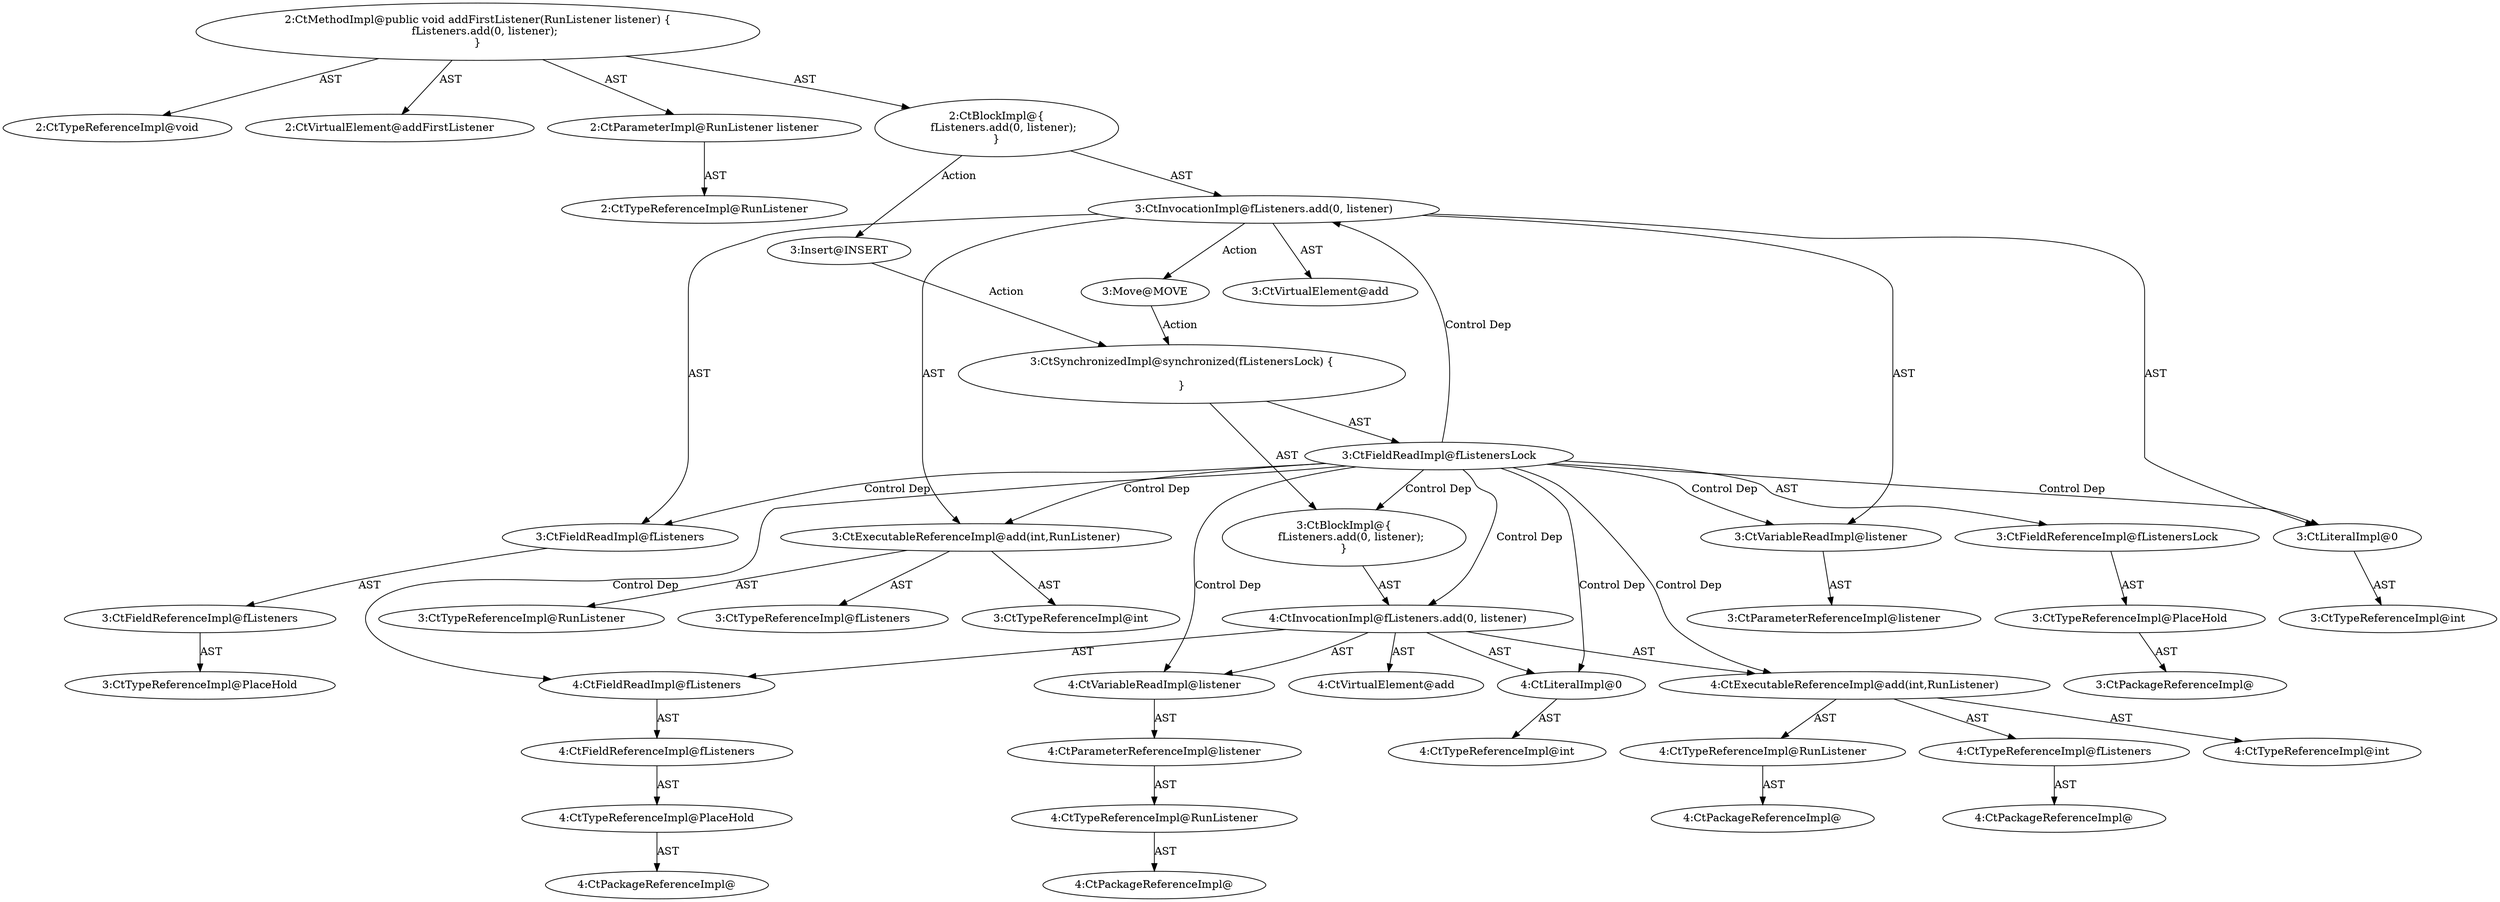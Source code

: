 digraph "addFirstListener#?,RunListener" {
0 [label="2:CtTypeReferenceImpl@void" shape=ellipse]
1 [label="2:CtVirtualElement@addFirstListener" shape=ellipse]
2 [label="2:CtParameterImpl@RunListener listener" shape=ellipse]
3 [label="2:CtTypeReferenceImpl@RunListener" shape=ellipse]
4 [label="3:CtExecutableReferenceImpl@add(int,RunListener)" shape=ellipse]
5 [label="3:CtTypeReferenceImpl@fListeners" shape=ellipse]
6 [label="3:CtTypeReferenceImpl@int" shape=ellipse]
7 [label="3:CtTypeReferenceImpl@RunListener" shape=ellipse]
8 [label="3:CtVirtualElement@add" shape=ellipse]
9 [label="3:CtFieldReferenceImpl@fListeners" shape=ellipse]
10 [label="3:CtTypeReferenceImpl@PlaceHold" shape=ellipse]
11 [label="3:CtFieldReadImpl@fListeners" shape=ellipse]
12 [label="3:CtLiteralImpl@0" shape=ellipse]
13 [label="3:CtTypeReferenceImpl@int" shape=ellipse]
14 [label="3:CtVariableReadImpl@listener" shape=ellipse]
15 [label="3:CtParameterReferenceImpl@listener" shape=ellipse]
16 [label="3:CtInvocationImpl@fListeners.add(0, listener)" shape=ellipse]
17 [label="2:CtBlockImpl@\{
    fListeners.add(0, listener);
\}" shape=ellipse]
18 [label="2:CtMethodImpl@public void addFirstListener(RunListener listener) \{
    fListeners.add(0, listener);
\}" shape=ellipse]
19 [label="3:Insert@INSERT" shape=ellipse]
20 [label="3:CtPackageReferenceImpl@" shape=ellipse]
21 [label="3:CtTypeReferenceImpl@PlaceHold" shape=ellipse]
22 [label="3:CtFieldReferenceImpl@fListenersLock" shape=ellipse]
23 [label="3:CtFieldReadImpl@fListenersLock" shape=ellipse]
24 [label="4:CtPackageReferenceImpl@" shape=ellipse]
25 [label="4:CtTypeReferenceImpl@PlaceHold" shape=ellipse]
26 [label="4:CtFieldReferenceImpl@fListeners" shape=ellipse]
27 [label="4:CtFieldReadImpl@fListeners" shape=ellipse]
28 [label="4:CtPackageReferenceImpl@" shape=ellipse]
29 [label="4:CtTypeReferenceImpl@fListeners" shape=ellipse]
30 [label="4:CtTypeReferenceImpl@int" shape=ellipse]
31 [label="4:CtPackageReferenceImpl@" shape=ellipse]
32 [label="4:CtTypeReferenceImpl@RunListener" shape=ellipse]
33 [label="4:CtExecutableReferenceImpl@add(int,RunListener)" shape=ellipse]
34 [label="4:CtTypeReferenceImpl@int" shape=ellipse]
35 [label="4:CtLiteralImpl@0" shape=ellipse]
36 [label="4:CtPackageReferenceImpl@" shape=ellipse]
37 [label="4:CtTypeReferenceImpl@RunListener" shape=ellipse]
38 [label="4:CtParameterReferenceImpl@listener" shape=ellipse]
39 [label="4:CtVariableReadImpl@listener" shape=ellipse]
40 [label="4:CtInvocationImpl@fListeners.add(0, listener)" shape=ellipse]
41 [label="4:CtVirtualElement@add" shape=ellipse]
42 [label="3:CtBlockImpl@\{
    fListeners.add(0, listener);
\}" shape=ellipse]
43 [label="3:CtSynchronizedImpl@synchronized(fListenersLock) \{

\}" shape=ellipse]
44 [label="3:Move@MOVE" shape=ellipse]
2 -> 3 [label="AST"];
4 -> 5 [label="AST"];
4 -> 6 [label="AST"];
4 -> 7 [label="AST"];
9 -> 10 [label="AST"];
11 -> 9 [label="AST"];
12 -> 13 [label="AST"];
14 -> 15 [label="AST"];
16 -> 8 [label="AST"];
16 -> 11 [label="AST"];
16 -> 4 [label="AST"];
16 -> 12 [label="AST"];
16 -> 14 [label="AST"];
16 -> 44 [label="Action"];
17 -> 16 [label="AST"];
17 -> 19 [label="Action"];
18 -> 1 [label="AST"];
18 -> 0 [label="AST"];
18 -> 2 [label="AST"];
18 -> 17 [label="AST"];
19 -> 43 [label="Action"];
21 -> 20 [label="AST"];
22 -> 21 [label="AST"];
23 -> 22 [label="AST"];
23 -> 42 [label="Control Dep"];
23 -> 40 [label="Control Dep"];
23 -> 33 [label="Control Dep"];
23 -> 27 [label="Control Dep"];
23 -> 35 [label="Control Dep"];
23 -> 39 [label="Control Dep"];
23 -> 16 [label="Control Dep"];
23 -> 4 [label="Control Dep"];
23 -> 11 [label="Control Dep"];
23 -> 12 [label="Control Dep"];
23 -> 14 [label="Control Dep"];
25 -> 24 [label="AST"];
26 -> 25 [label="AST"];
27 -> 26 [label="AST"];
29 -> 28 [label="AST"];
32 -> 31 [label="AST"];
33 -> 29 [label="AST"];
33 -> 30 [label="AST"];
33 -> 32 [label="AST"];
35 -> 34 [label="AST"];
37 -> 36 [label="AST"];
38 -> 37 [label="AST"];
39 -> 38 [label="AST"];
40 -> 41 [label="AST"];
40 -> 27 [label="AST"];
40 -> 33 [label="AST"];
40 -> 35 [label="AST"];
40 -> 39 [label="AST"];
42 -> 40 [label="AST"];
43 -> 23 [label="AST"];
43 -> 42 [label="AST"];
44 -> 43 [label="Action"];
}